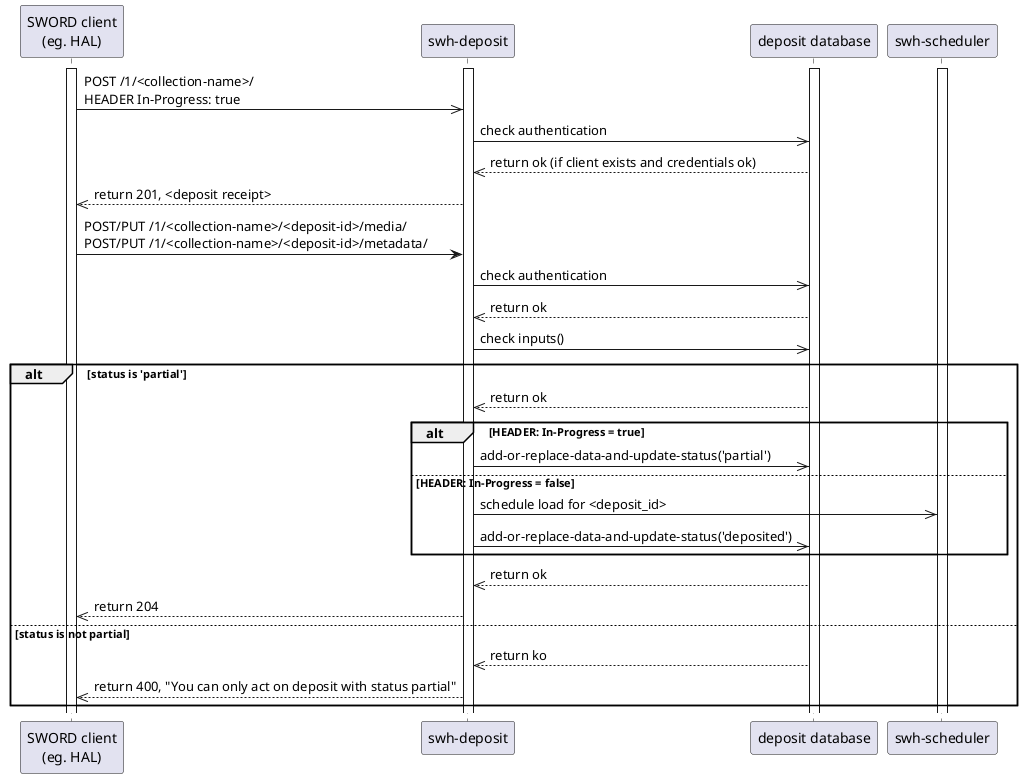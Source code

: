 @startuml
  participant CLIENT as "SWORD client\n(eg. HAL)"
  participant DEPOSIT as "swh-deposit"
  participant DEPOSIT_DATABASE as "deposit database"
  participant SCHEDULER as "swh-scheduler"

  activate CLIENT
  activate DEPOSIT
  activate DEPOSIT_DATABASE
  activate SCHEDULER

  CLIENT ->> DEPOSIT: POST /1/<collection-name>/\nHEADER In-Progress: true

  DEPOSIT ->> DEPOSIT_DATABASE: check authentication
  DEPOSIT_DATABASE -->> DEPOSIT: return ok (if client exists and credentials ok)

  DEPOSIT -->> CLIENT: return 201, <deposit receipt>


  CLIENT -> DEPOSIT: POST/PUT /1/<collection-name>/<deposit-id>/media/\nPOST/PUT /1/<collection-name>/<deposit-id>/metadata/

  DEPOSIT ->> DEPOSIT_DATABASE: check authentication
  DEPOSIT_DATABASE -->> DEPOSIT: return ok

  DEPOSIT ->> DEPOSIT_DATABASE: check inputs()

  alt status is 'partial'
    DEPOSIT_DATABASE -->> DEPOSIT: return ok
    alt HEADER: In-Progress = true
      DEPOSIT ->> DEPOSIT_DATABASE: add-or-replace-data-and-update-status('partial')
    else HEADER: In-Progress = false
      DEPOSIT ->> SCHEDULER: schedule load for <deposit_id>
      DEPOSIT ->> DEPOSIT_DATABASE: add-or-replace-data-and-update-status('deposited')
    end
    DEPOSIT_DATABASE -->> DEPOSIT: return ok
    DEPOSIT -->> CLIENT: return 204
  else status is not partial
    DEPOSIT_DATABASE -->> DEPOSIT: return ko
    DEPOSIT -->> CLIENT: return 400, "You can only act on deposit with status partial"
  end

@enduml
